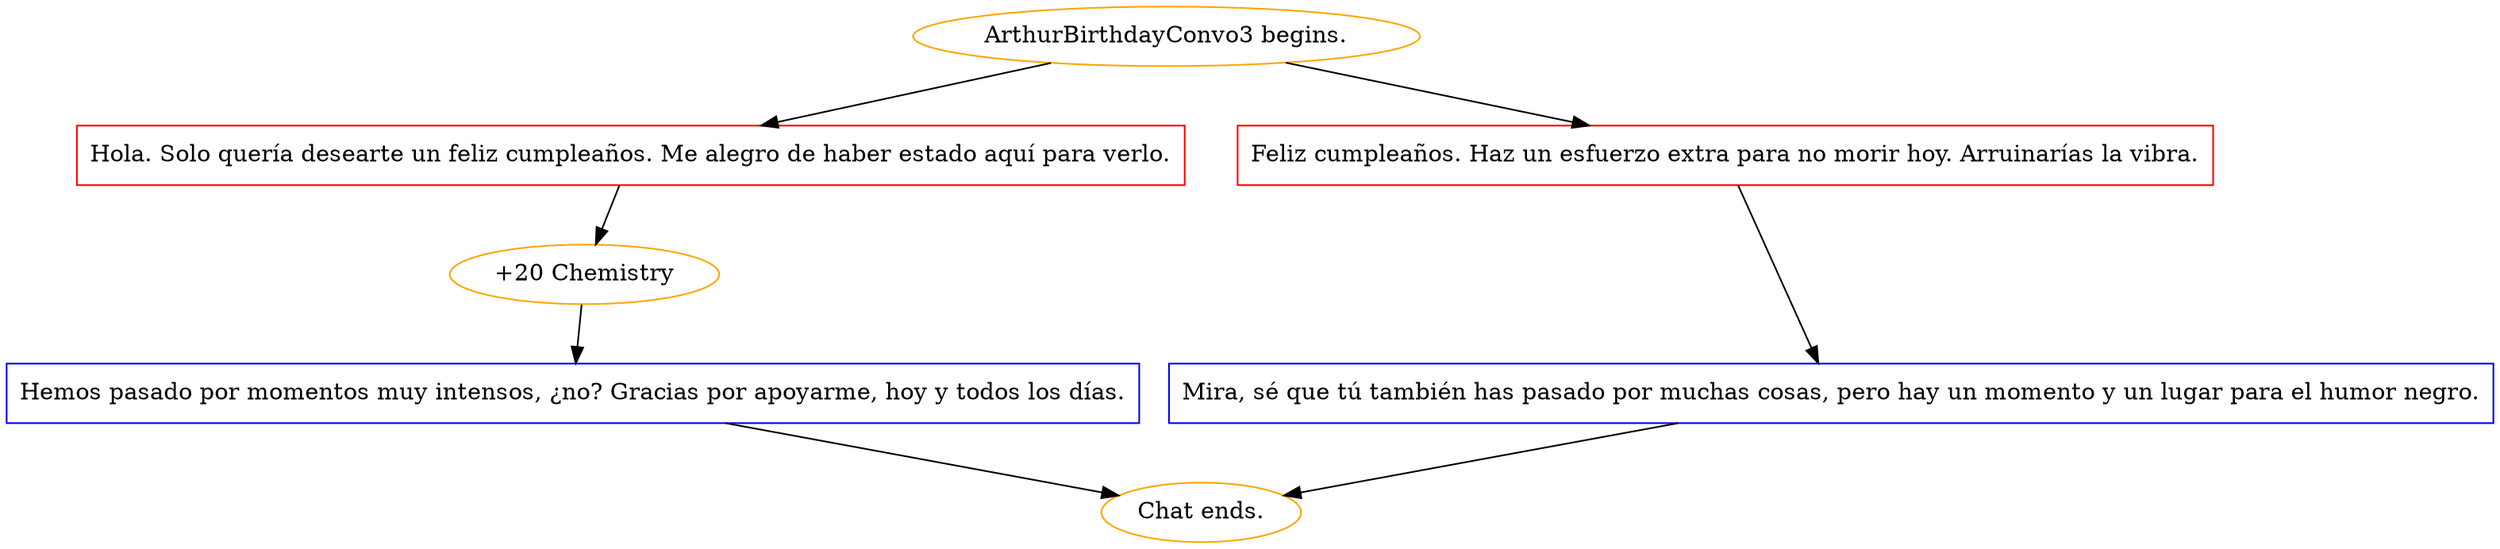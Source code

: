 digraph {
	"ArthurBirthdayConvo3 begins." [color=orange];
		"ArthurBirthdayConvo3 begins." -> j3545742410;
		"ArthurBirthdayConvo3 begins." -> j2283306733;
	j3545742410 [label="Hola. Solo quería desearte un feliz cumpleaños. Me alegro de haber estado aquí para verlo.",shape=box,color=red];
		j3545742410 -> j571664461;
	j2283306733 [label="Feliz cumpleaños. Haz un esfuerzo extra para no morir hoy. Arruinarías la vibra.",shape=box,color=red];
		j2283306733 -> j2882460446;
	j571664461 [label="+20 Chemistry",color=orange];
		j571664461 -> j3087900122;
	j2882460446 [label="Mira, sé que tú también has pasado por muchas cosas, pero hay un momento y un lugar para el humor negro.",shape=box,color=blue];
		j2882460446 -> "Chat ends.";
	j3087900122 [label="Hemos pasado por momentos muy intensos, ¿no? Gracias por apoyarme, hoy y todos los días.",shape=box,color=blue];
		j3087900122 -> "Chat ends.";
	"Chat ends." [color=orange];
}